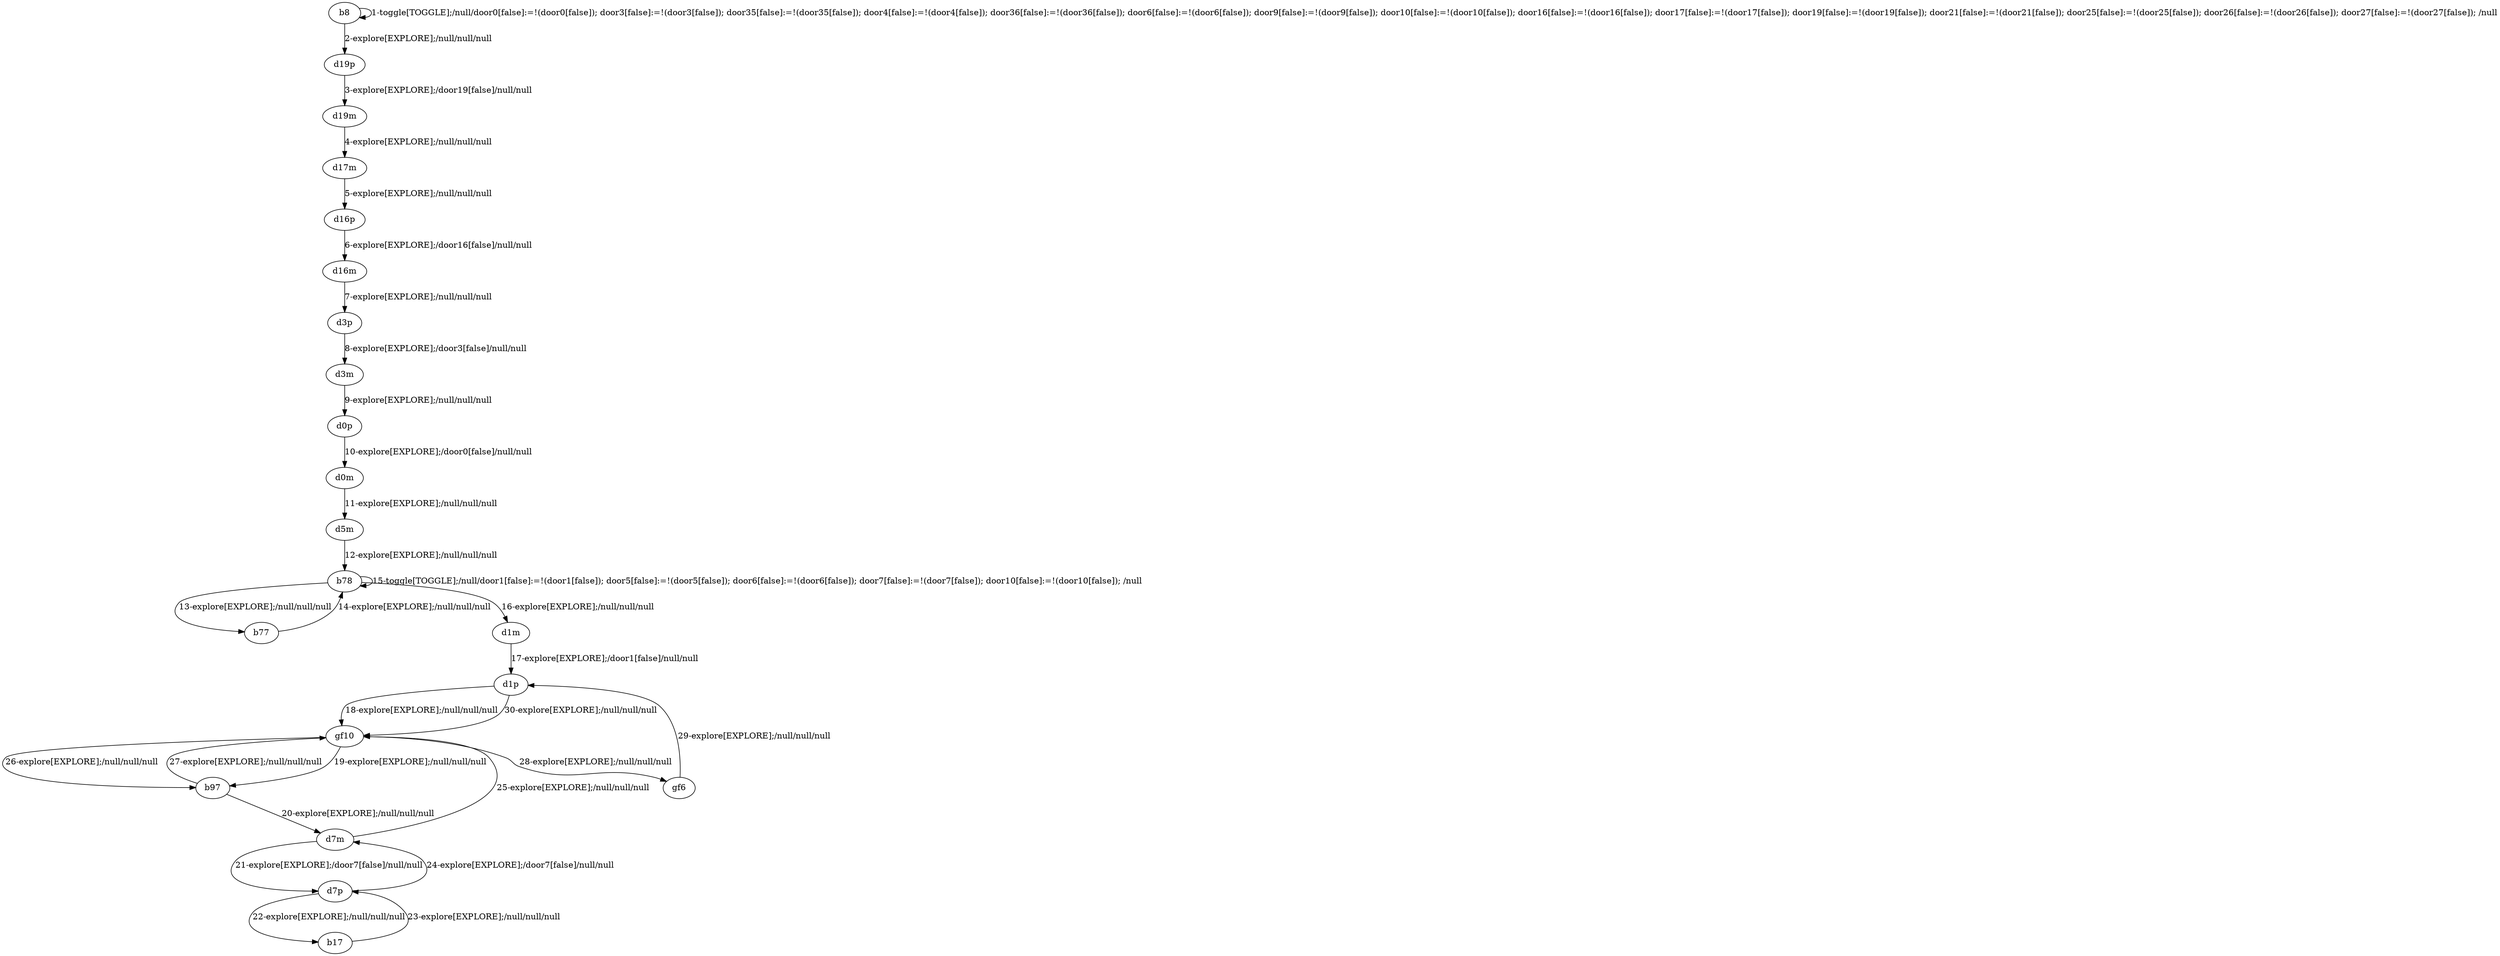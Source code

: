 # Total number of goals covered by this test: 7
# d7p --> d7m
# b17 --> d7p
# gf6 --> d1p
# gf10 --> gf6
# b97 --> d7m
# d7p --> b17
# gf10 --> b97

digraph g {
"b8" -> "b8" [label = "1-toggle[TOGGLE];/null/door0[false]:=!(door0[false]); door3[false]:=!(door3[false]); door35[false]:=!(door35[false]); door4[false]:=!(door4[false]); door36[false]:=!(door36[false]); door6[false]:=!(door6[false]); door9[false]:=!(door9[false]); door10[false]:=!(door10[false]); door16[false]:=!(door16[false]); door17[false]:=!(door17[false]); door19[false]:=!(door19[false]); door21[false]:=!(door21[false]); door25[false]:=!(door25[false]); door26[false]:=!(door26[false]); door27[false]:=!(door27[false]); /null"];
"b8" -> "d19p" [label = "2-explore[EXPLORE];/null/null/null"];
"d19p" -> "d19m" [label = "3-explore[EXPLORE];/door19[false]/null/null"];
"d19m" -> "d17m" [label = "4-explore[EXPLORE];/null/null/null"];
"d17m" -> "d16p" [label = "5-explore[EXPLORE];/null/null/null"];
"d16p" -> "d16m" [label = "6-explore[EXPLORE];/door16[false]/null/null"];
"d16m" -> "d3p" [label = "7-explore[EXPLORE];/null/null/null"];
"d3p" -> "d3m" [label = "8-explore[EXPLORE];/door3[false]/null/null"];
"d3m" -> "d0p" [label = "9-explore[EXPLORE];/null/null/null"];
"d0p" -> "d0m" [label = "10-explore[EXPLORE];/door0[false]/null/null"];
"d0m" -> "d5m" [label = "11-explore[EXPLORE];/null/null/null"];
"d5m" -> "b78" [label = "12-explore[EXPLORE];/null/null/null"];
"b78" -> "b77" [label = "13-explore[EXPLORE];/null/null/null"];
"b77" -> "b78" [label = "14-explore[EXPLORE];/null/null/null"];
"b78" -> "b78" [label = "15-toggle[TOGGLE];/null/door1[false]:=!(door1[false]); door5[false]:=!(door5[false]); door6[false]:=!(door6[false]); door7[false]:=!(door7[false]); door10[false]:=!(door10[false]); /null"];
"b78" -> "d1m" [label = "16-explore[EXPLORE];/null/null/null"];
"d1m" -> "d1p" [label = "17-explore[EXPLORE];/door1[false]/null/null"];
"d1p" -> "gf10" [label = "18-explore[EXPLORE];/null/null/null"];
"gf10" -> "b97" [label = "19-explore[EXPLORE];/null/null/null"];
"b97" -> "d7m" [label = "20-explore[EXPLORE];/null/null/null"];
"d7m" -> "d7p" [label = "21-explore[EXPLORE];/door7[false]/null/null"];
"d7p" -> "b17" [label = "22-explore[EXPLORE];/null/null/null"];
"b17" -> "d7p" [label = "23-explore[EXPLORE];/null/null/null"];
"d7p" -> "d7m" [label = "24-explore[EXPLORE];/door7[false]/null/null"];
"d7m" -> "gf10" [label = "25-explore[EXPLORE];/null/null/null"];
"gf10" -> "b97" [label = "26-explore[EXPLORE];/null/null/null"];
"b97" -> "gf10" [label = "27-explore[EXPLORE];/null/null/null"];
"gf10" -> "gf6" [label = "28-explore[EXPLORE];/null/null/null"];
"gf6" -> "d1p" [label = "29-explore[EXPLORE];/null/null/null"];
"d1p" -> "gf10" [label = "30-explore[EXPLORE];/null/null/null"];
}